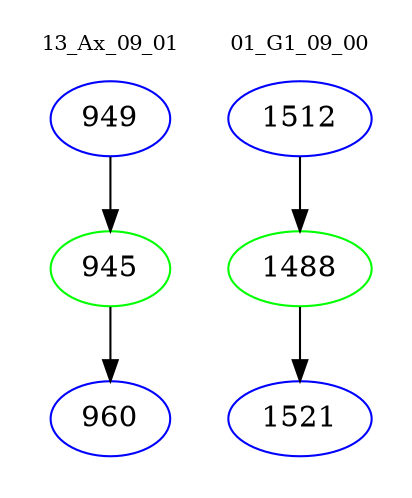 digraph{
subgraph cluster_0 {
color = white
label = "13_Ax_09_01";
fontsize=10;
T0_949 [label="949", color="blue"]
T0_949 -> T0_945 [color="black"]
T0_945 [label="945", color="green"]
T0_945 -> T0_960 [color="black"]
T0_960 [label="960", color="blue"]
}
subgraph cluster_1 {
color = white
label = "01_G1_09_00";
fontsize=10;
T1_1512 [label="1512", color="blue"]
T1_1512 -> T1_1488 [color="black"]
T1_1488 [label="1488", color="green"]
T1_1488 -> T1_1521 [color="black"]
T1_1521 [label="1521", color="blue"]
}
}
